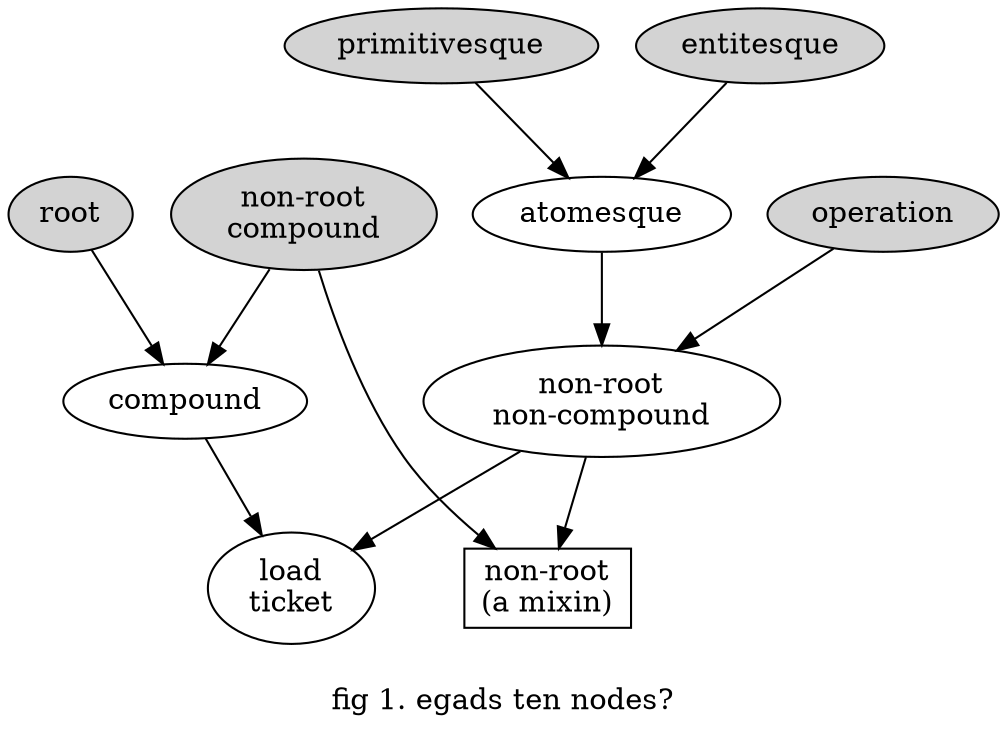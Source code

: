 digraph g {

  label="\nfig 1. egads ten nodes?"

  LT
  compound->LT
  NRNC->LT

  atomesque->NRNC
  primitivesque->atomesque
  entitesque->atomesque

  operation->NRNC

  root->compound

  NRC->compound

  NRNC->NR
  NRC->NR

  /*labels*/

  LT[label="load\nticket"]
  NR[label="non-root\n(a mixin)" shape=rectangle]
  NRC[label="non-root\ncompound"]
  NRNC[label="non-root\nnon-compound"]

  /* colors */

  entitesque[style=filled]
  NRC[style=filled]
  operation[style=filled]
  primitivesque[style=filled]
  root[style=filled]
}
